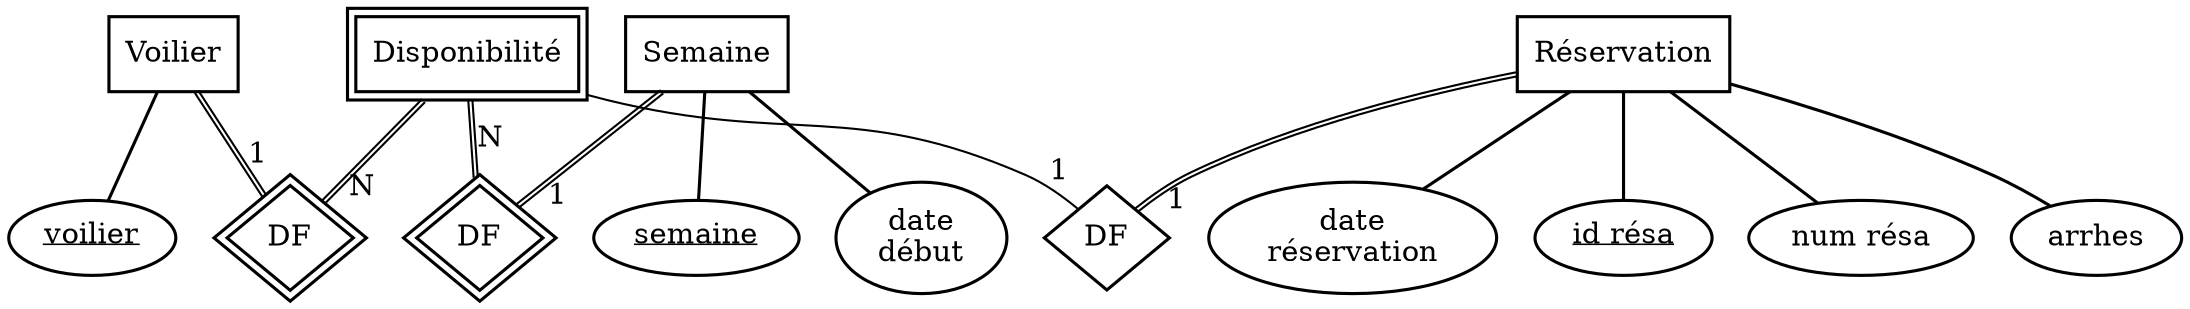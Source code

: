// Generated by Mocodo 4.0.0

graph{
  start=42

  // Entities
  node [
    shape=box
    style=filled
    penwidth=1.5
    fillcolor="#FFFFFF"
  ]
  1 [label="Voilier"]
  4 [label="Disponibilité",peripheries=2]
  6 [label="Semaine"]
  10 [label="Réservation"]

  // Normal entity attributes
  node [
    shape=oval
    penwidth=1.5
    fillcolor="#FFFFFF"
  ]
  8 [label="date\ndébut"]
  12 [label="num résa"]
  13 [label="arrhes"]
  14 [label="date\nréservation"]

  // Weak and strong entity attributes
  2 [label=<<u>voilier</u>>]
  7 [label=<<u>semaine</u>>]
  11 [label=<<u>id résa</u>>]

  // Relationships
  node [
    shape=diamond
    height=0.7
    penwidth=1.5
    fillcolor="#FFFFFF"
  ]
  3 [label="DF",peripheries=2]
  5 [label="DF",peripheries=2]
  9 [label="DF"]

  // Edges between entities and attributes
  edge [
    penwidth=1.5
  ]
  1 -- 2
  6 -- 7
  6 -- 8
  10 -- 11
  10 -- 12
  10 -- 13
  10 -- 14

  // Edges between entities and relationships
  edge [
    penwidth=1
    color="#000000:#000000"
    labeldistance=2
    headlabel=1
  ]
  1 -- 3
  6 -- 5
  10 -- 9
  4 -- 9 [color="#000000"]
  edge [headlabel=N]
  4 -- 3
  4 -- 5
}